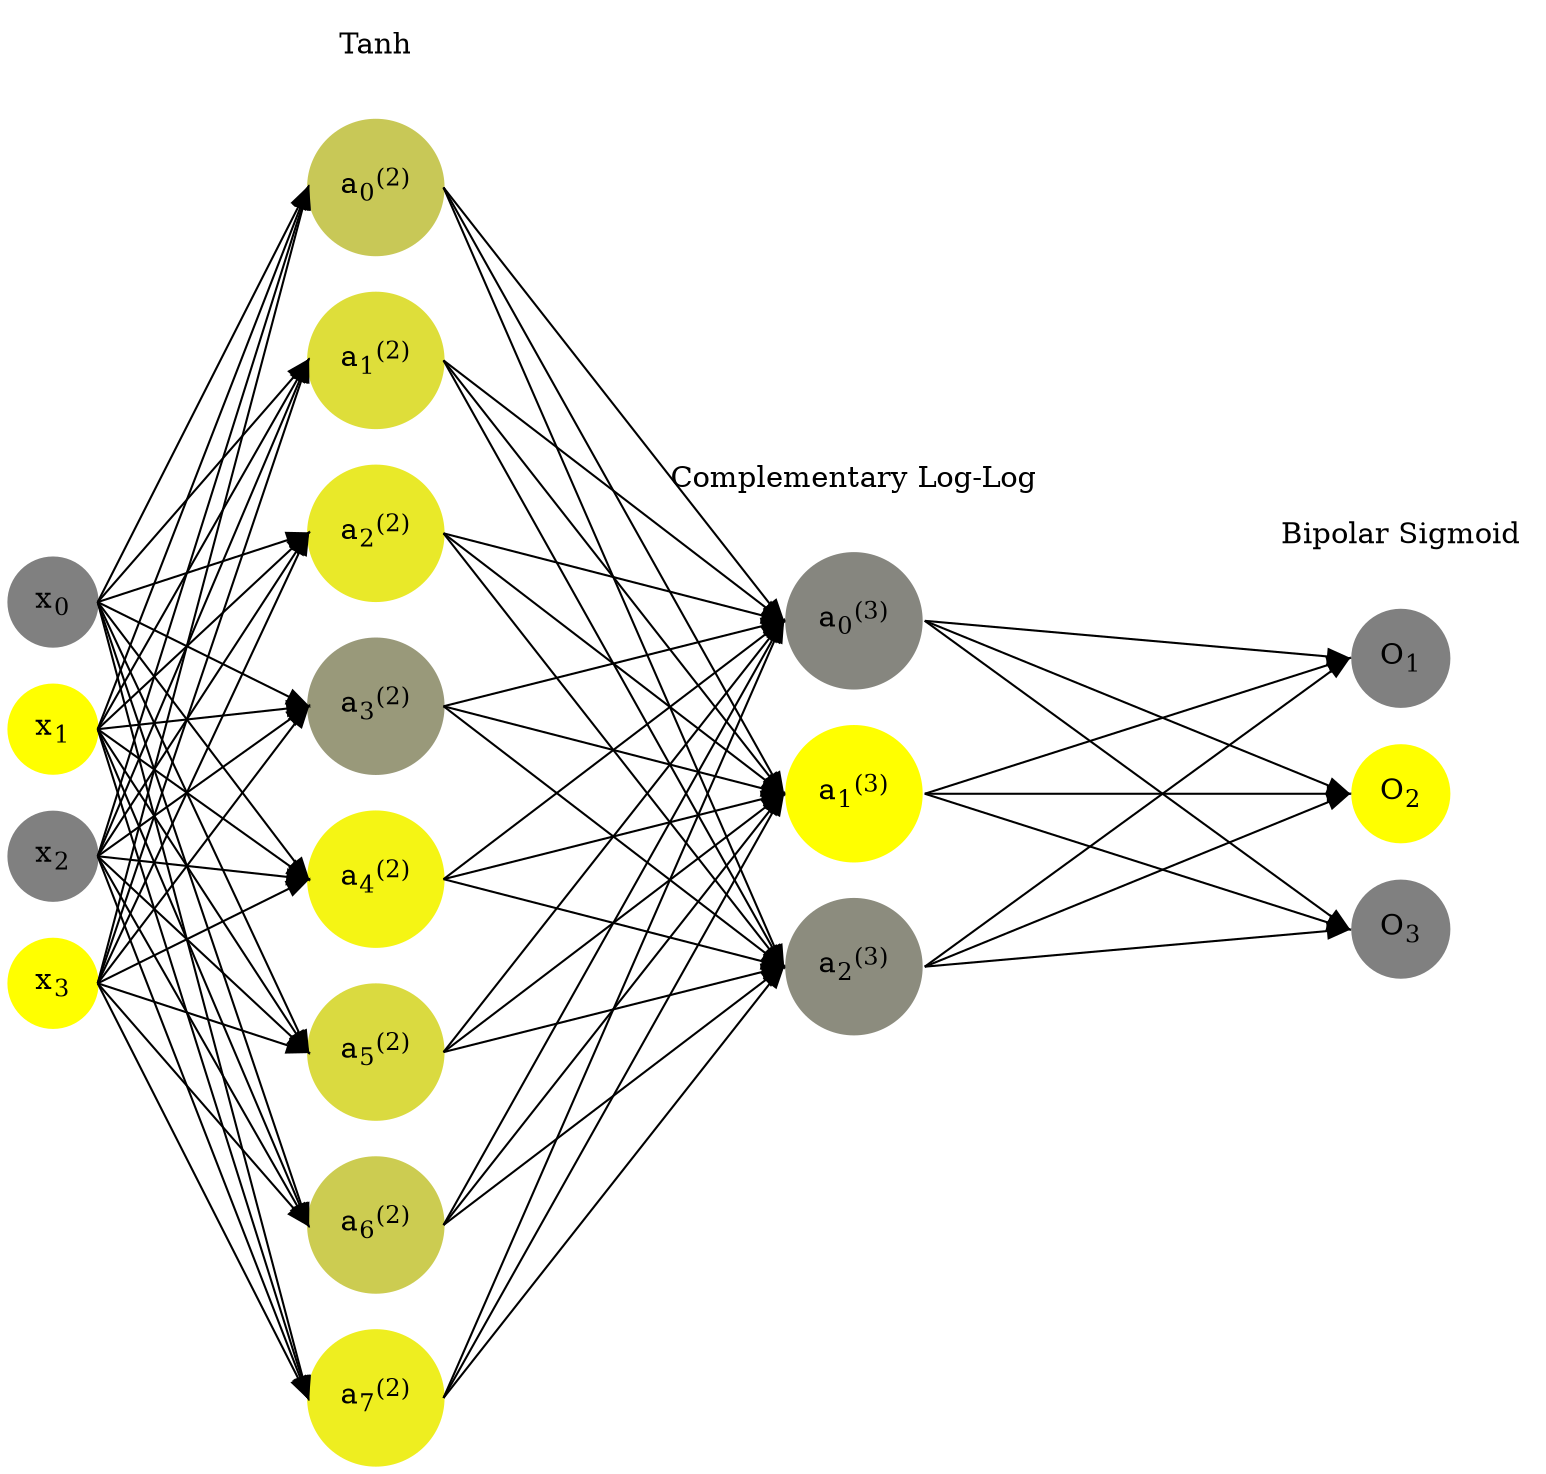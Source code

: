 digraph G {
	rankdir = LR;
	splines=false;
	edge[style=invis];
	ranksep= 1.4;
	{
	node [shape=circle, color="0.1667, 0.0, 0.5", style=filled, fillcolor="0.1667, 0.0, 0.5"];
	x0 [label=<x<sub>0</sub>>];
	}
	{
	node [shape=circle, color="0.1667, 1.0, 1.0", style=filled, fillcolor="0.1667, 1.0, 1.0"];
	x1 [label=<x<sub>1</sub>>];
	}
	{
	node [shape=circle, color="0.1667, 0.0, 0.5", style=filled, fillcolor="0.1667, 0.0, 0.5"];
	x2 [label=<x<sub>2</sub>>];
	}
	{
	node [shape=circle, color="0.1667, 1.0, 1.0", style=filled, fillcolor="0.1667, 1.0, 1.0"];
	x3 [label=<x<sub>3</sub>>];
	}
	{
	node [shape=circle, color="0.1667, 0.565793, 0.782896", style=filled, fillcolor="0.1667, 0.565793, 0.782896"];
	a02 [label=<a<sub>0</sub><sup>(2)</sup>>];
	}
	{
	node [shape=circle, color="0.1667, 0.737582, 0.868791", style=filled, fillcolor="0.1667, 0.737582, 0.868791"];
	a12 [label=<a<sub>1</sub><sup>(2)</sup>>];
	}
	{
	node [shape=circle, color="0.1667, 0.821797, 0.910899", style=filled, fillcolor="0.1667, 0.821797, 0.910899"];
	a22 [label=<a<sub>2</sub><sup>(2)</sup>>];
	}
	{
	node [shape=circle, color="0.1667, 0.202862, 0.601431", style=filled, fillcolor="0.1667, 0.202862, 0.601431"];
	a32 [label=<a<sub>3</sub><sup>(2)</sup>>];
	}
	{
	node [shape=circle, color="0.1667, 0.917930, 0.958965", style=filled, fillcolor="0.1667, 0.917930, 0.958965"];
	a42 [label=<a<sub>4</sub><sup>(2)</sup>>];
	}
	{
	node [shape=circle, color="0.1667, 0.706515, 0.853258", style=filled, fillcolor="0.1667, 0.706515, 0.853258"];
	a52 [label=<a<sub>5</sub><sup>(2)</sup>>];
	}
	{
	node [shape=circle, color="0.1667, 0.599936, 0.799968", style=filled, fillcolor="0.1667, 0.599936, 0.799968"];
	a62 [label=<a<sub>6</sub><sup>(2)</sup>>];
	}
	{
	node [shape=circle, color="0.1667, 0.861892, 0.930946", style=filled, fillcolor="0.1667, 0.861892, 0.930946"];
	a72 [label=<a<sub>7</sub><sup>(2)</sup>>];
	}
	{
	node [shape=circle, color="0.1667, 0.048611, 0.524305", style=filled, fillcolor="0.1667, 0.048611, 0.524305"];
	a03 [label=<a<sub>0</sub><sup>(3)</sup>>];
	}
	{
	node [shape=circle, color="0.1667, 0.998951, 0.999475", style=filled, fillcolor="0.1667, 0.998951, 0.999475"];
	a13 [label=<a<sub>1</sub><sup>(3)</sup>>];
	}
	{
	node [shape=circle, color="0.1667, 0.099911, 0.549956", style=filled, fillcolor="0.1667, 0.099911, 0.549956"];
	a23 [label=<a<sub>2</sub><sup>(3)</sup>>];
	}
	{
	node [shape=circle, color="0.1667, 0.0, 0.5", style=filled, fillcolor="0.1667, 0.0, 0.5"];
	O1 [label=<O<sub>1</sub>>];
	}
	{
	node [shape=circle, color="0.1667, 1.0, 1.0", style=filled, fillcolor="0.1667, 1.0, 1.0"];
	O2 [label=<O<sub>2</sub>>];
	}
	{
	node [shape=circle, color="0.1667, 0.0, 0.5", style=filled, fillcolor="0.1667, 0.0, 0.5"];
	O3 [label=<O<sub>3</sub>>];
	}
	{
	rank=same;
	x0->x1->x2->x3;
	}
	{
	rank=same;
	a02->a12->a22->a32->a42->a52->a62->a72;
	}
	{
	rank=same;
	a03->a13->a23;
	}
	{
	rank=same;
	O1->O2->O3;
	}
	l1 [shape=plaintext,label="Tanh"];
	l1->a02;
	{rank=same; l1;a02};
	l2 [shape=plaintext,label="Complementary Log-Log"];
	l2->a03;
	{rank=same; l2;a03};
	l3 [shape=plaintext,label="Bipolar Sigmoid"];
	l3->O1;
	{rank=same; l3;O1};
edge[style=solid, tailport=e, headport=w];
	{x0;x1;x2;x3} -> {a02;a12;a22;a32;a42;a52;a62;a72};
	{a02;a12;a22;a32;a42;a52;a62;a72} -> {a03;a13;a23};
	{a03;a13;a23} -> {O1,O2,O3};
}